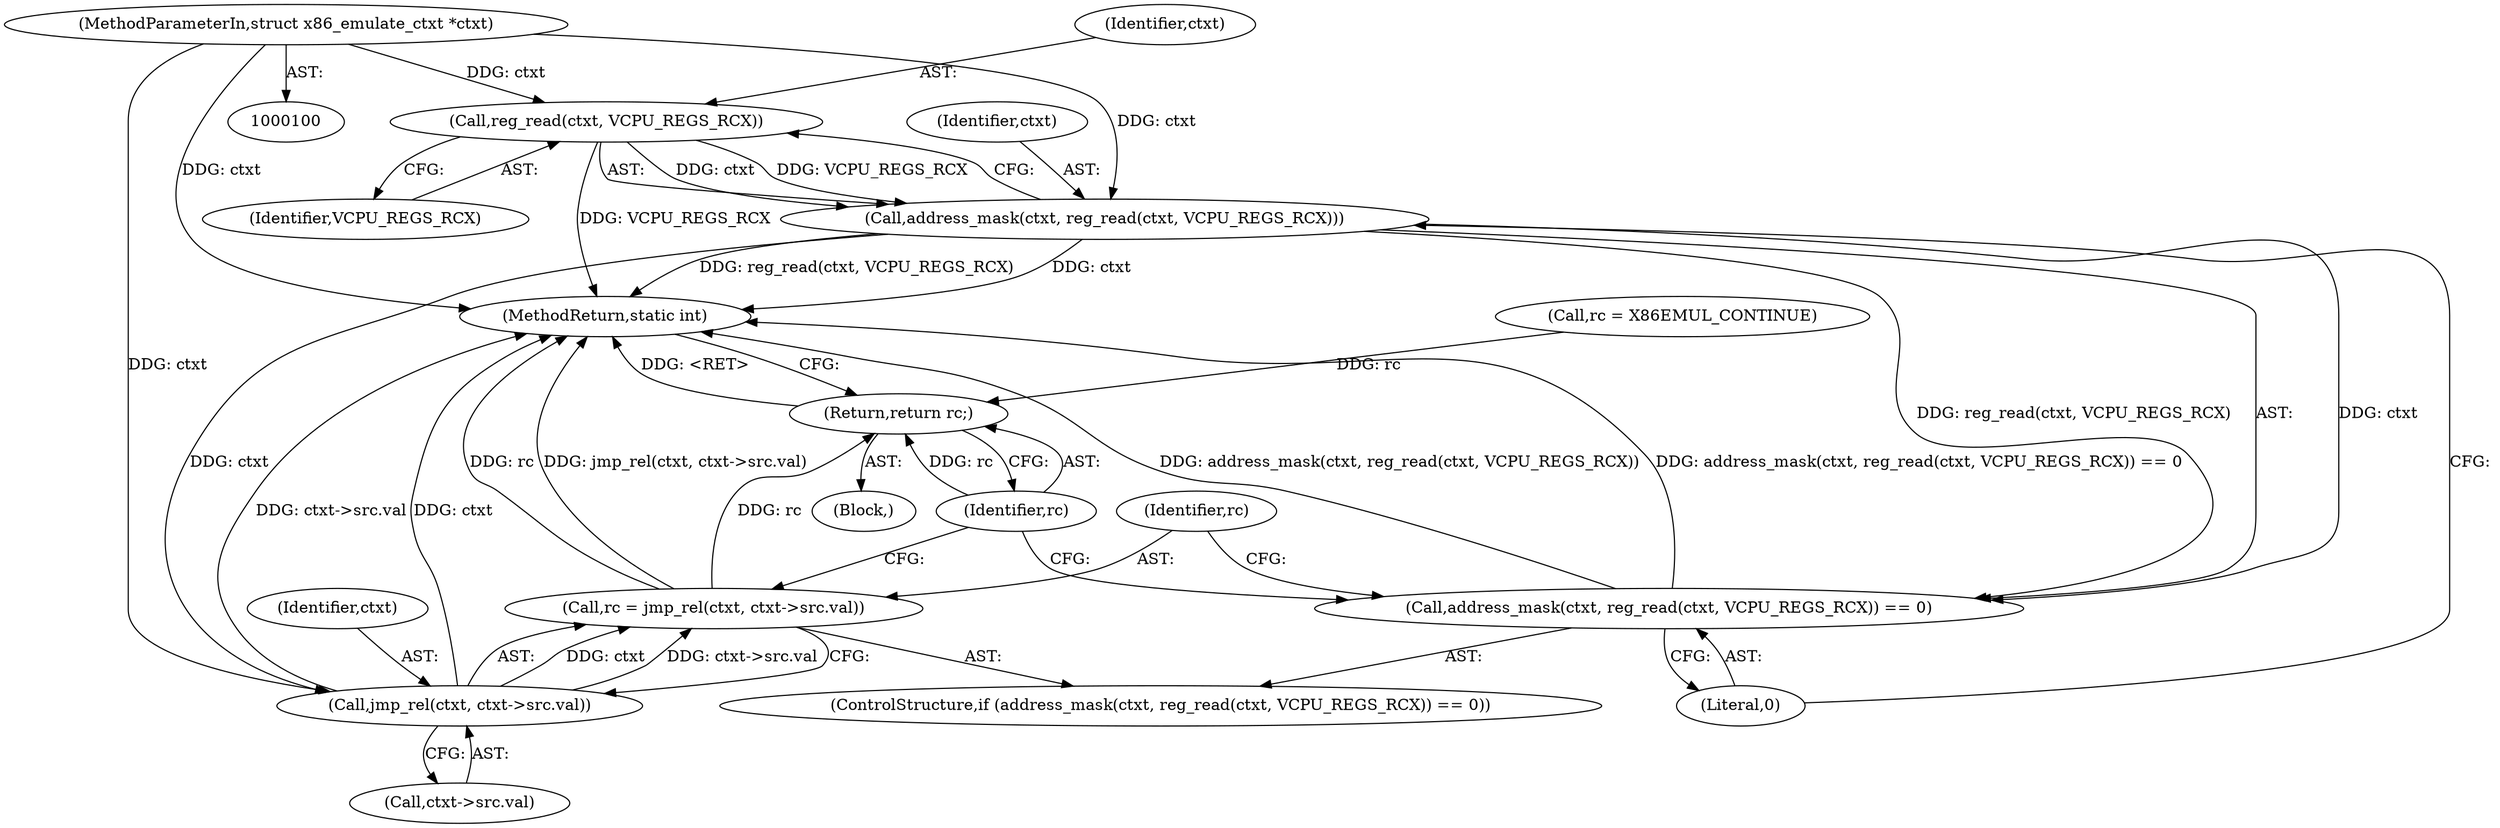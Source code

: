 digraph "0_linux_234f3ce485d54017f15cf5e0699cff4100121601_2@API" {
"1000111" [label="(Call,reg_read(ctxt, VCPU_REGS_RCX))"];
"1000101" [label="(MethodParameterIn,struct x86_emulate_ctxt *ctxt)"];
"1000109" [label="(Call,address_mask(ctxt, reg_read(ctxt, VCPU_REGS_RCX)))"];
"1000108" [label="(Call,address_mask(ctxt, reg_read(ctxt, VCPU_REGS_RCX)) == 0)"];
"1000117" [label="(Call,jmp_rel(ctxt, ctxt->src.val))"];
"1000115" [label="(Call,rc = jmp_rel(ctxt, ctxt->src.val))"];
"1000124" [label="(Return,return rc;)"];
"1000109" [label="(Call,address_mask(ctxt, reg_read(ctxt, VCPU_REGS_RCX)))"];
"1000126" [label="(MethodReturn,static int)"];
"1000113" [label="(Identifier,VCPU_REGS_RCX)"];
"1000117" [label="(Call,jmp_rel(ctxt, ctxt->src.val))"];
"1000108" [label="(Call,address_mask(ctxt, reg_read(ctxt, VCPU_REGS_RCX)) == 0)"];
"1000110" [label="(Identifier,ctxt)"];
"1000107" [label="(ControlStructure,if (address_mask(ctxt, reg_read(ctxt, VCPU_REGS_RCX)) == 0))"];
"1000115" [label="(Call,rc = jmp_rel(ctxt, ctxt->src.val))"];
"1000125" [label="(Identifier,rc)"];
"1000124" [label="(Return,return rc;)"];
"1000116" [label="(Identifier,rc)"];
"1000118" [label="(Identifier,ctxt)"];
"1000102" [label="(Block,)"];
"1000119" [label="(Call,ctxt->src.val)"];
"1000104" [label="(Call,rc = X86EMUL_CONTINUE)"];
"1000111" [label="(Call,reg_read(ctxt, VCPU_REGS_RCX))"];
"1000101" [label="(MethodParameterIn,struct x86_emulate_ctxt *ctxt)"];
"1000112" [label="(Identifier,ctxt)"];
"1000114" [label="(Literal,0)"];
"1000111" -> "1000109"  [label="AST: "];
"1000111" -> "1000113"  [label="CFG: "];
"1000112" -> "1000111"  [label="AST: "];
"1000113" -> "1000111"  [label="AST: "];
"1000109" -> "1000111"  [label="CFG: "];
"1000111" -> "1000126"  [label="DDG: VCPU_REGS_RCX"];
"1000111" -> "1000109"  [label="DDG: ctxt"];
"1000111" -> "1000109"  [label="DDG: VCPU_REGS_RCX"];
"1000101" -> "1000111"  [label="DDG: ctxt"];
"1000101" -> "1000100"  [label="AST: "];
"1000101" -> "1000126"  [label="DDG: ctxt"];
"1000101" -> "1000109"  [label="DDG: ctxt"];
"1000101" -> "1000117"  [label="DDG: ctxt"];
"1000109" -> "1000108"  [label="AST: "];
"1000110" -> "1000109"  [label="AST: "];
"1000114" -> "1000109"  [label="CFG: "];
"1000109" -> "1000126"  [label="DDG: ctxt"];
"1000109" -> "1000126"  [label="DDG: reg_read(ctxt, VCPU_REGS_RCX)"];
"1000109" -> "1000108"  [label="DDG: ctxt"];
"1000109" -> "1000108"  [label="DDG: reg_read(ctxt, VCPU_REGS_RCX)"];
"1000109" -> "1000117"  [label="DDG: ctxt"];
"1000108" -> "1000107"  [label="AST: "];
"1000108" -> "1000114"  [label="CFG: "];
"1000114" -> "1000108"  [label="AST: "];
"1000116" -> "1000108"  [label="CFG: "];
"1000125" -> "1000108"  [label="CFG: "];
"1000108" -> "1000126"  [label="DDG: address_mask(ctxt, reg_read(ctxt, VCPU_REGS_RCX)) == 0"];
"1000108" -> "1000126"  [label="DDG: address_mask(ctxt, reg_read(ctxt, VCPU_REGS_RCX))"];
"1000117" -> "1000115"  [label="AST: "];
"1000117" -> "1000119"  [label="CFG: "];
"1000118" -> "1000117"  [label="AST: "];
"1000119" -> "1000117"  [label="AST: "];
"1000115" -> "1000117"  [label="CFG: "];
"1000117" -> "1000126"  [label="DDG: ctxt"];
"1000117" -> "1000126"  [label="DDG: ctxt->src.val"];
"1000117" -> "1000115"  [label="DDG: ctxt"];
"1000117" -> "1000115"  [label="DDG: ctxt->src.val"];
"1000115" -> "1000107"  [label="AST: "];
"1000116" -> "1000115"  [label="AST: "];
"1000125" -> "1000115"  [label="CFG: "];
"1000115" -> "1000126"  [label="DDG: jmp_rel(ctxt, ctxt->src.val)"];
"1000115" -> "1000126"  [label="DDG: rc"];
"1000115" -> "1000124"  [label="DDG: rc"];
"1000124" -> "1000102"  [label="AST: "];
"1000124" -> "1000125"  [label="CFG: "];
"1000125" -> "1000124"  [label="AST: "];
"1000126" -> "1000124"  [label="CFG: "];
"1000124" -> "1000126"  [label="DDG: <RET>"];
"1000125" -> "1000124"  [label="DDG: rc"];
"1000104" -> "1000124"  [label="DDG: rc"];
}
